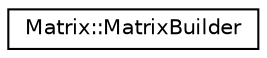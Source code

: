 digraph "Graphical Class Hierarchy"
{
  edge [fontname="Helvetica",fontsize="10",labelfontname="Helvetica",labelfontsize="10"];
  node [fontname="Helvetica",fontsize="10",shape=record];
  rankdir="LR";
  Node1 [label="Matrix::MatrixBuilder",height=0.2,width=0.4,color="black", fillcolor="white", style="filled",URL="$classMatrix_1_1MatrixBuilder.html"];
}

